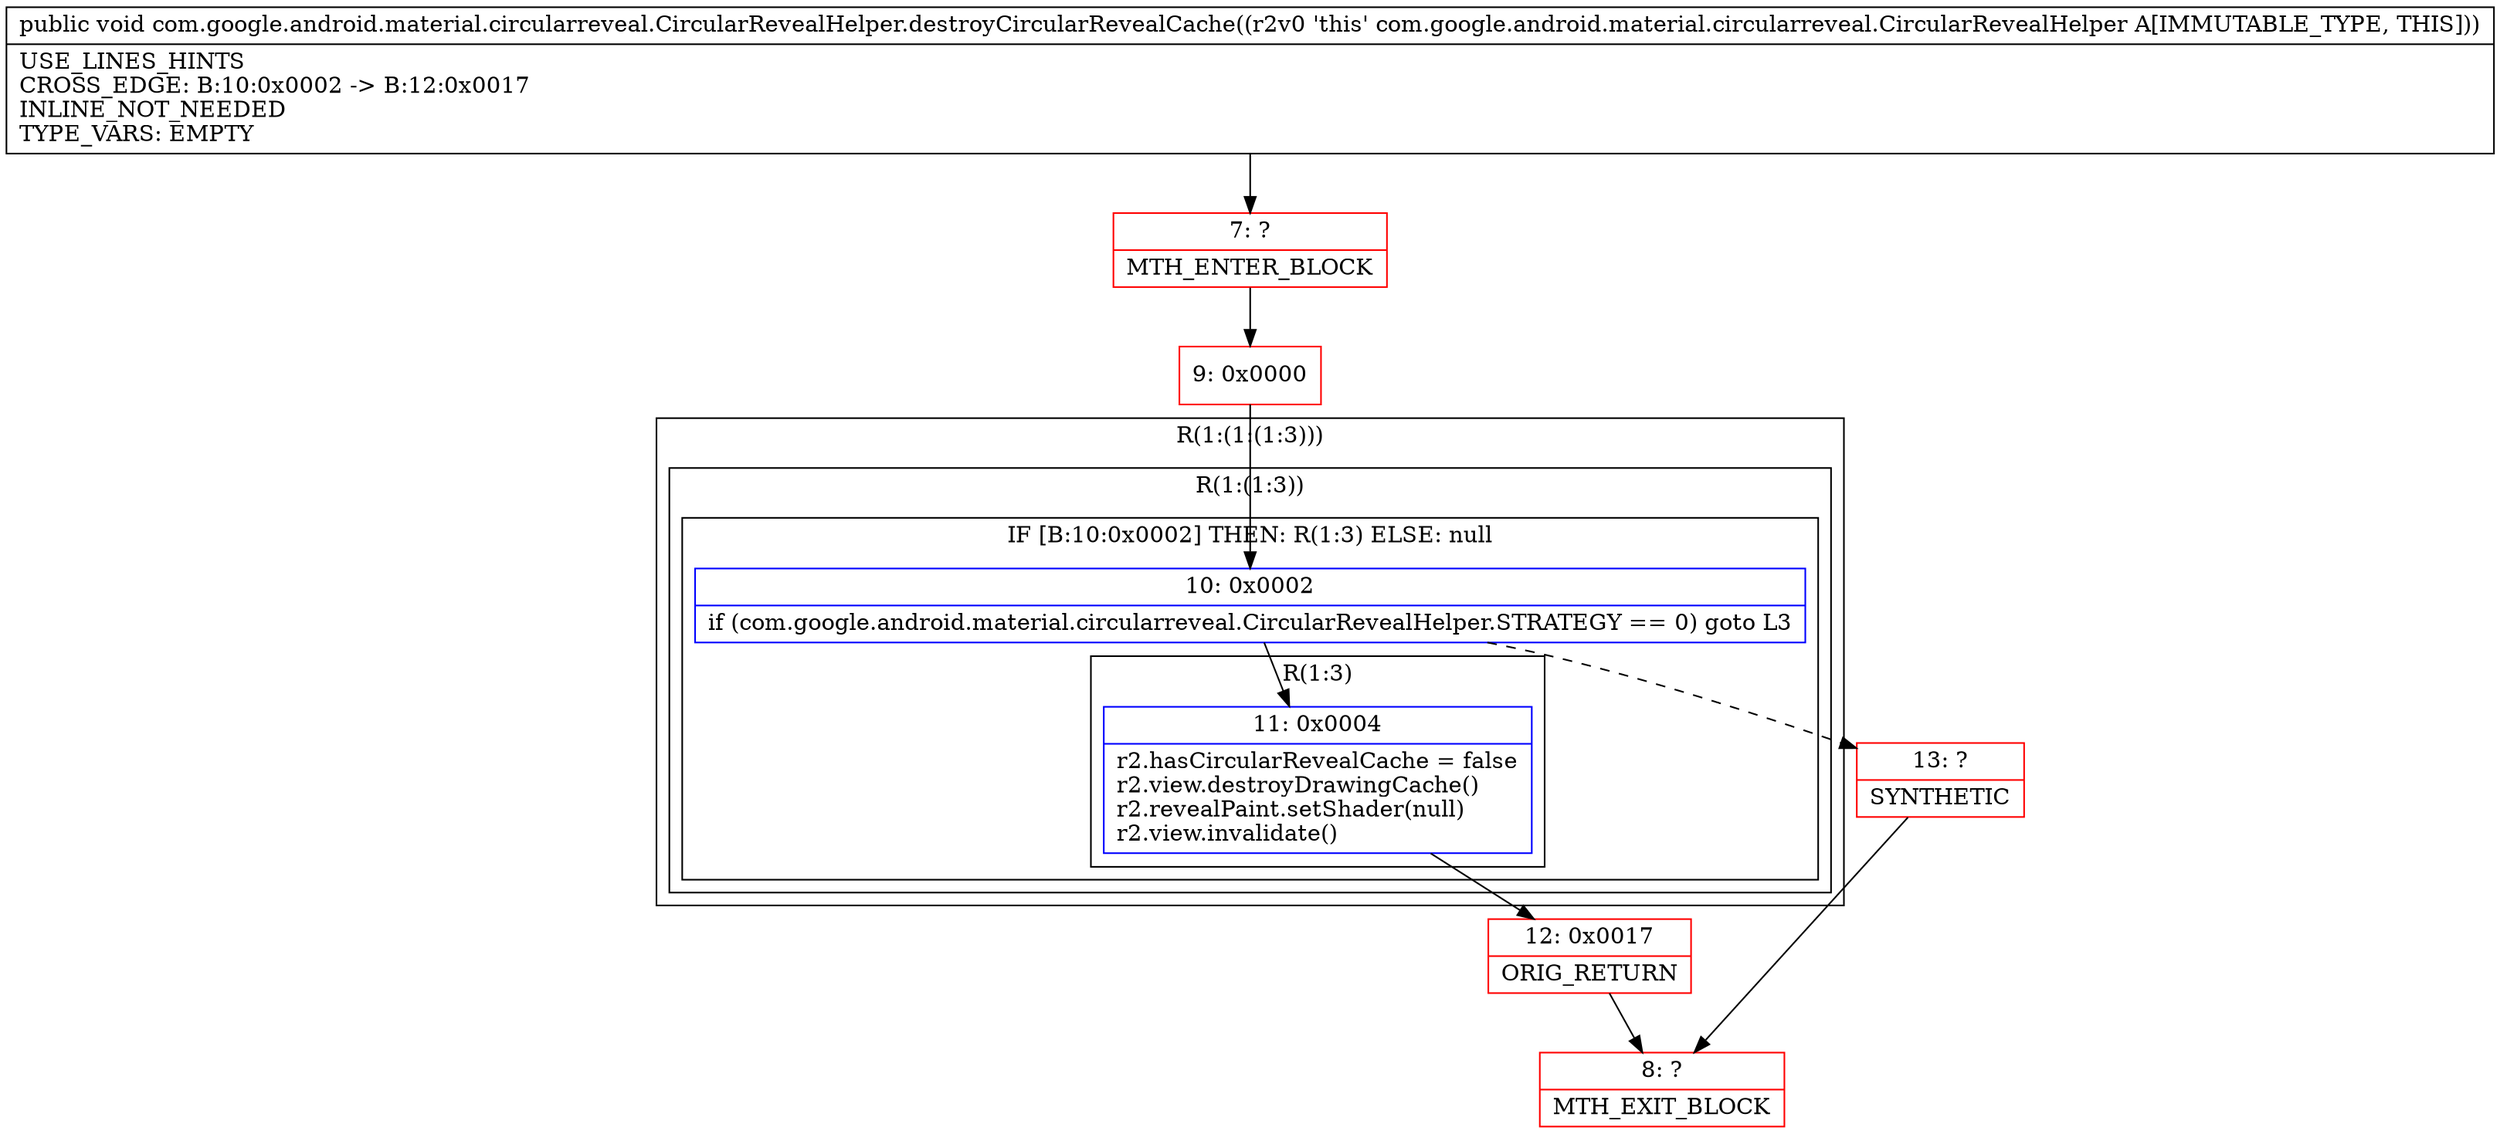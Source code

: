 digraph "CFG forcom.google.android.material.circularreveal.CircularRevealHelper.destroyCircularRevealCache()V" {
subgraph cluster_Region_1704372429 {
label = "R(1:(1:(1:3)))";
node [shape=record,color=blue];
subgraph cluster_Region_291833613 {
label = "R(1:(1:3))";
node [shape=record,color=blue];
subgraph cluster_IfRegion_1300257748 {
label = "IF [B:10:0x0002] THEN: R(1:3) ELSE: null";
node [shape=record,color=blue];
Node_10 [shape=record,label="{10\:\ 0x0002|if (com.google.android.material.circularreveal.CircularRevealHelper.STRATEGY == 0) goto L3\l}"];
subgraph cluster_Region_1495818510 {
label = "R(1:3)";
node [shape=record,color=blue];
Node_11 [shape=record,label="{11\:\ 0x0004|r2.hasCircularRevealCache = false\lr2.view.destroyDrawingCache()\lr2.revealPaint.setShader(null)\lr2.view.invalidate()\l}"];
}
}
}
}
Node_7 [shape=record,color=red,label="{7\:\ ?|MTH_ENTER_BLOCK\l}"];
Node_9 [shape=record,color=red,label="{9\:\ 0x0000}"];
Node_12 [shape=record,color=red,label="{12\:\ 0x0017|ORIG_RETURN\l}"];
Node_8 [shape=record,color=red,label="{8\:\ ?|MTH_EXIT_BLOCK\l}"];
Node_13 [shape=record,color=red,label="{13\:\ ?|SYNTHETIC\l}"];
MethodNode[shape=record,label="{public void com.google.android.material.circularreveal.CircularRevealHelper.destroyCircularRevealCache((r2v0 'this' com.google.android.material.circularreveal.CircularRevealHelper A[IMMUTABLE_TYPE, THIS]))  | USE_LINES_HINTS\lCROSS_EDGE: B:10:0x0002 \-\> B:12:0x0017\lINLINE_NOT_NEEDED\lTYPE_VARS: EMPTY\l}"];
MethodNode -> Node_7;Node_10 -> Node_11;
Node_10 -> Node_13[style=dashed];
Node_11 -> Node_12;
Node_7 -> Node_9;
Node_9 -> Node_10;
Node_12 -> Node_8;
Node_13 -> Node_8;
}

